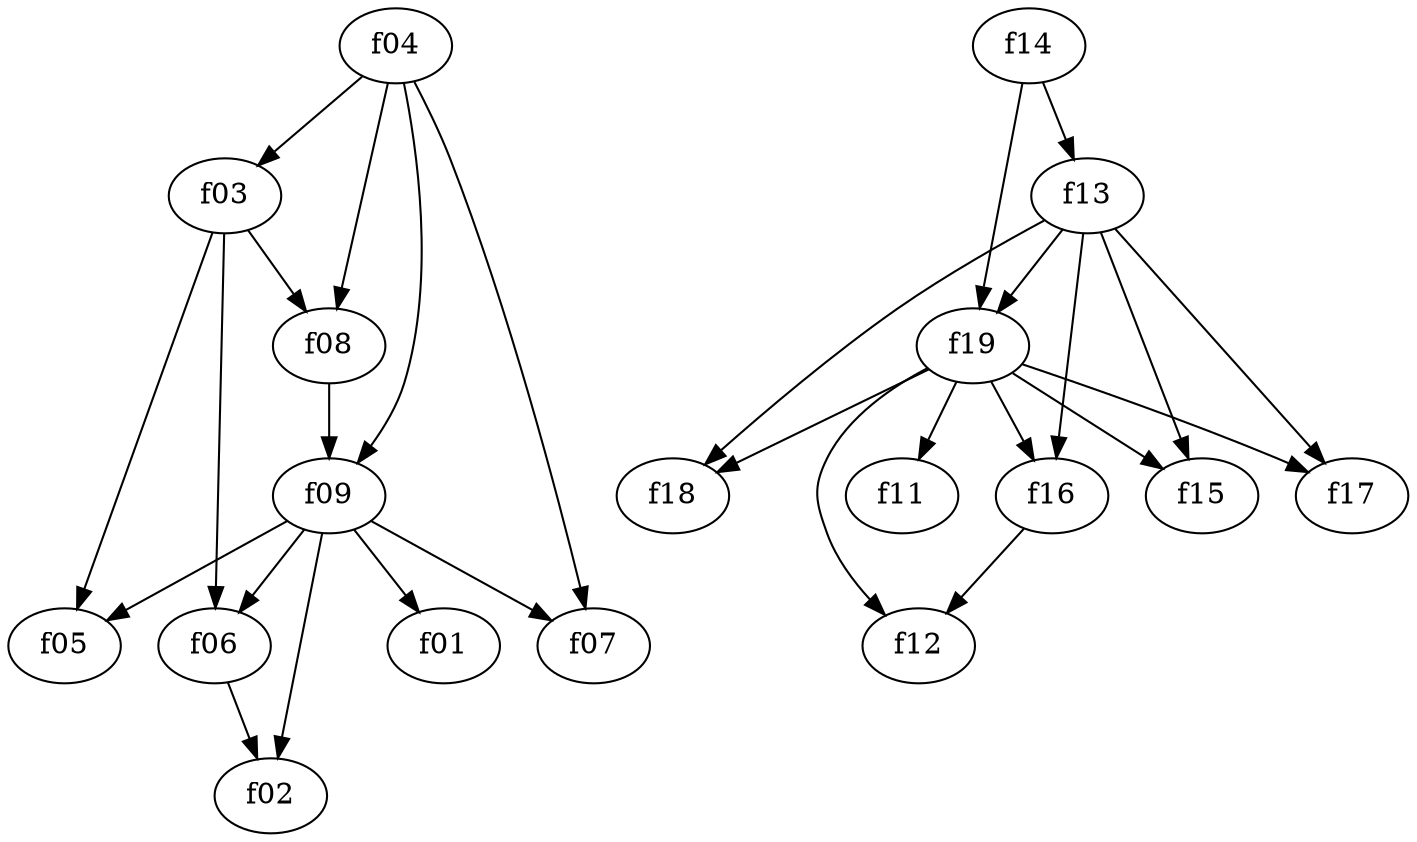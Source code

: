 digraph {
	f01 [label=f01]
	f02 [label=f02]
	f03 [label=f03]
	f04 [label=f04]
	f05 [label=f05]
	f06 [label=f06]
	f07 [label=f07]
	f08 [label=f08]
	f09 [label=f09]
	f11 [label=f11]
	f12 [label=f12]
	f13 [label=f13]
	f14 [label=f14]
	f15 [label=f15]
	f16 [label=f16]
	f17 [label=f17]
	f18 [label=f18]
	f19 [label=f19]
	f03 -> f05
	f03 -> f08
	f03 -> f06
	f04 -> f09
	f04 -> f08
	f04 -> f07
	f04 -> f03
	f13 -> f18
	f13 -> f19
	f13 -> f17
	f13 -> f16
	f13 -> f15
	f19 -> f16
	f19 -> f11
	f19 -> f18
	f19 -> f12
	f19 -> f17
	f19 -> f15
	f08 -> f09
	f06 -> f02
	f09 -> f06
	f09 -> f05
	f09 -> f07
	f09 -> f01
	f09 -> f02
	f16 -> f12
	f14 -> f19
	f14 -> f13
}
